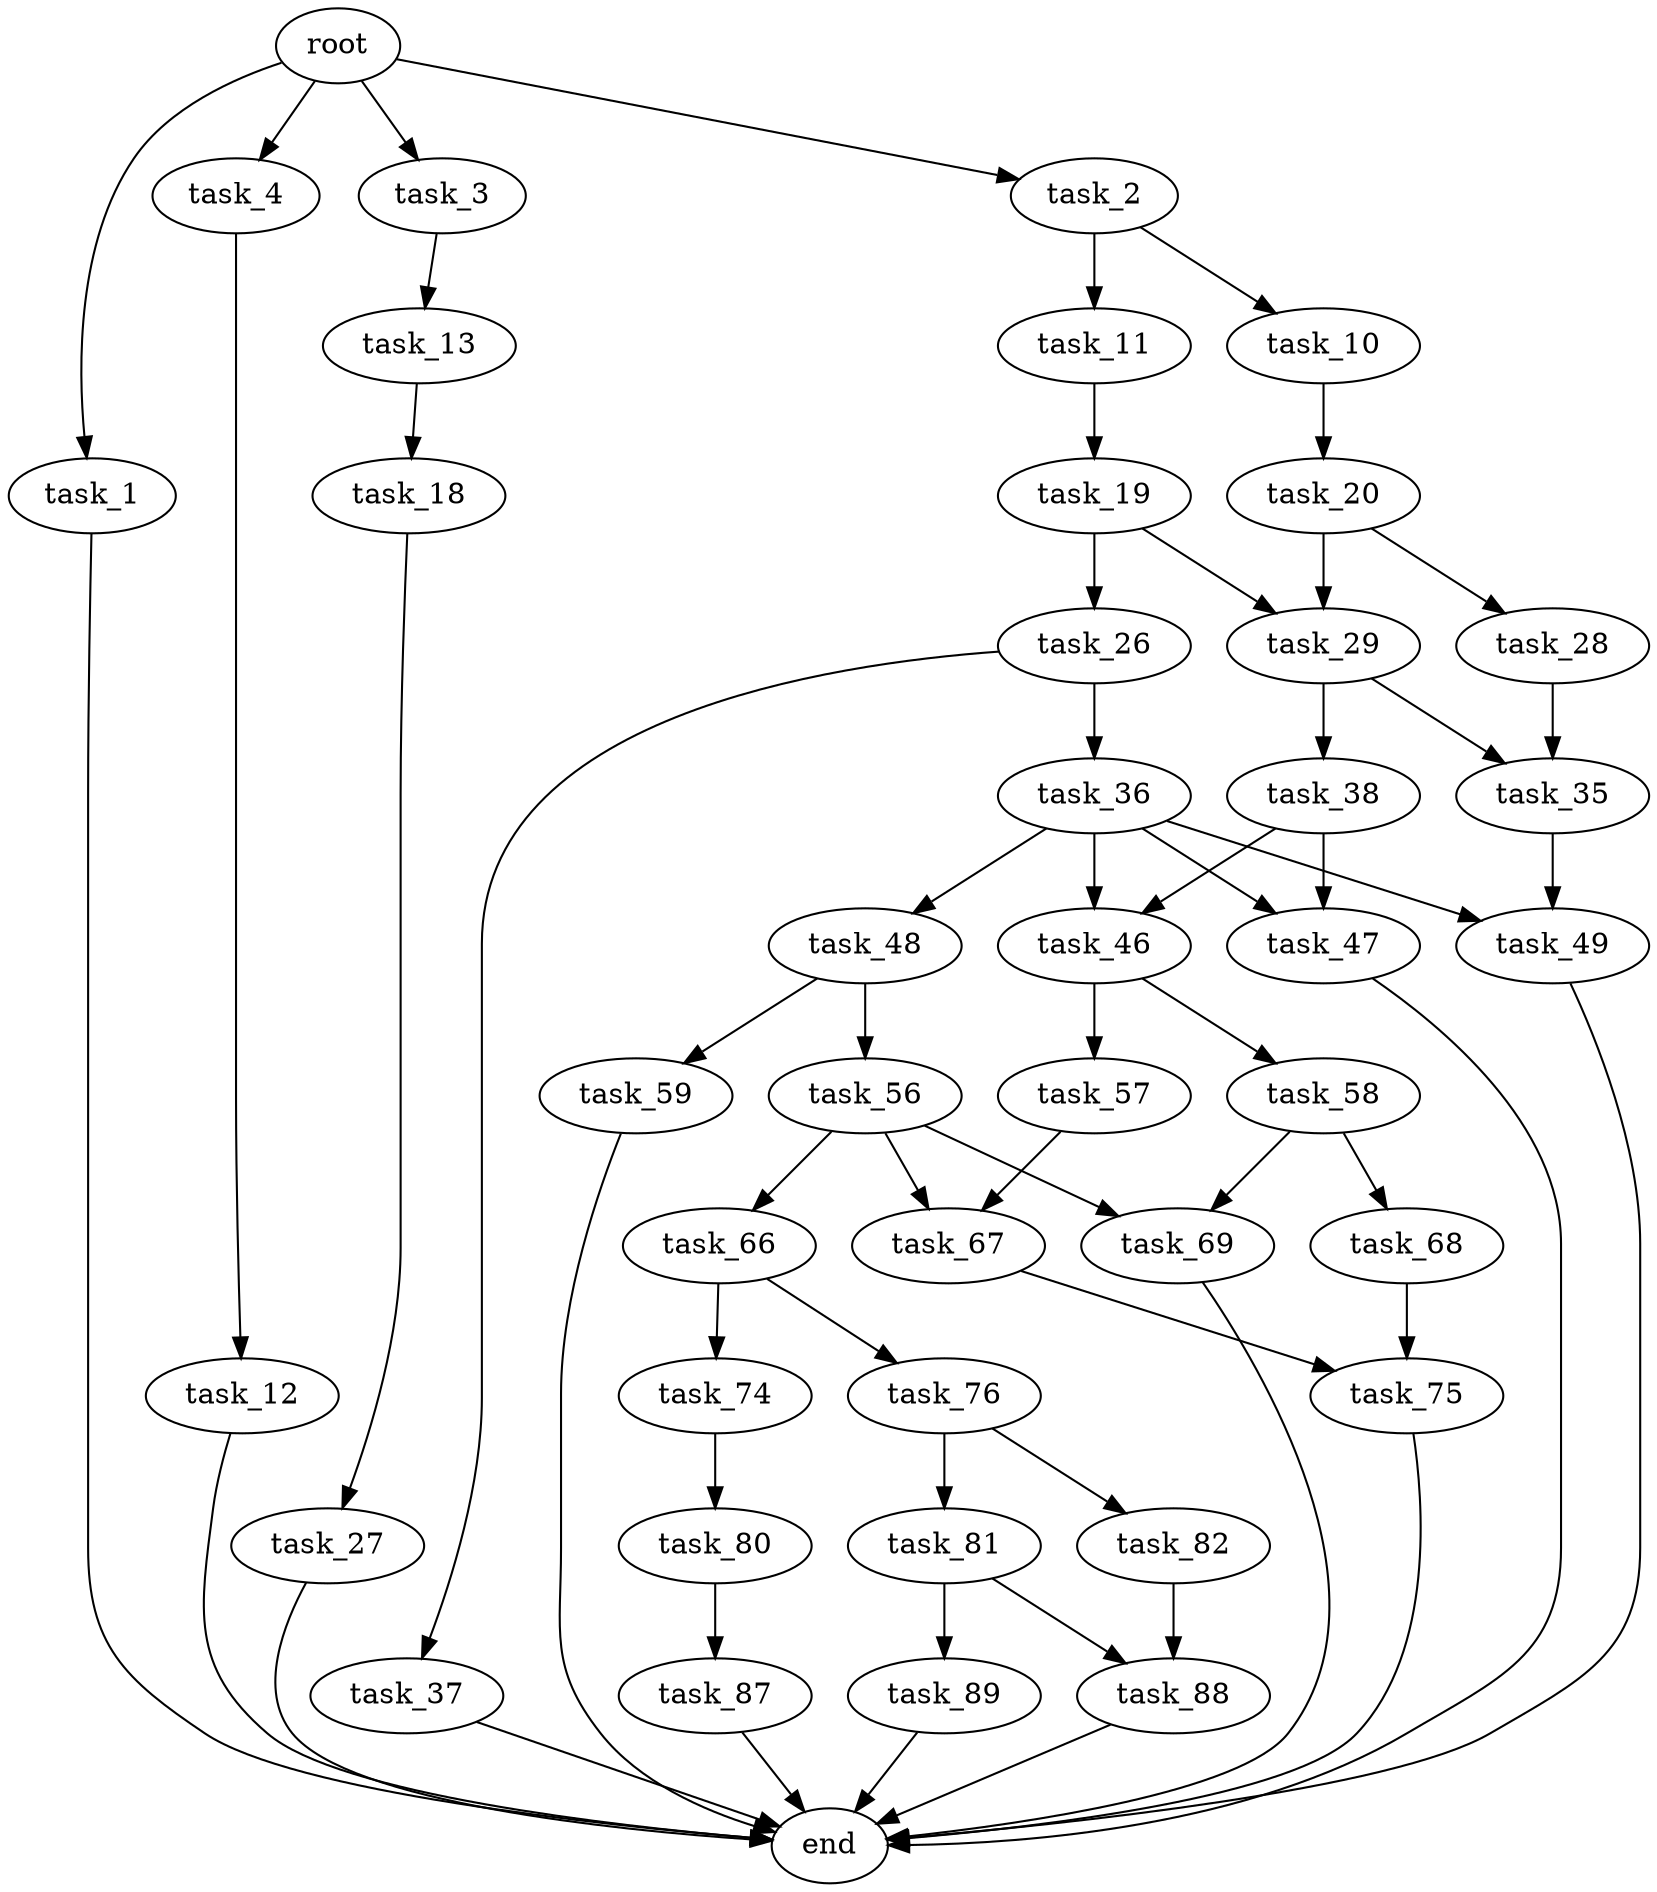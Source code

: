 digraph G {
  root [size="0.000000"];
  task_1 [size="8589934592.000000"];
  task_2 [size="920148506165.000000"];
  task_3 [size="8589934592.000000"];
  task_4 [size="40227159788.000000"];
  task_10 [size="368293445632.000000"];
  task_11 [size="8589934592.000000"];
  task_12 [size="114875667909.000000"];
  task_13 [size="126214703545.000000"];
  task_18 [size="809079950620.000000"];
  task_19 [size="877871053709.000000"];
  task_20 [size="6088319798.000000"];
  task_26 [size="3212019597.000000"];
  task_27 [size="50907143840.000000"];
  task_28 [size="782757789696.000000"];
  task_29 [size="368293445632.000000"];
  task_35 [size="231928233984.000000"];
  task_36 [size="1009715086941.000000"];
  task_37 [size="759485862.000000"];
  task_38 [size="23279825805.000000"];
  task_46 [size="18709497675.000000"];
  task_47 [size="1009587017331.000000"];
  task_48 [size="186465299106.000000"];
  task_49 [size="134217728000.000000"];
  task_56 [size="231928233984.000000"];
  task_57 [size="3993994833.000000"];
  task_58 [size="8589934592.000000"];
  task_59 [size="5612119006.000000"];
  task_66 [size="31157664957.000000"];
  task_67 [size="134217728000.000000"];
  task_68 [size="28991029248.000000"];
  task_69 [size="42507677115.000000"];
  task_74 [size="78669546434.000000"];
  task_75 [size="782757789696.000000"];
  task_76 [size="782757789696.000000"];
  task_80 [size="8589934592.000000"];
  task_81 [size="4389470638.000000"];
  task_82 [size="21769371762.000000"];
  task_87 [size="19353201503.000000"];
  task_88 [size="262802852021.000000"];
  task_89 [size="1073741824000.000000"];
  end [size="0.000000"];

  root -> task_1 [size="1.000000"];
  root -> task_2 [size="1.000000"];
  root -> task_3 [size="1.000000"];
  root -> task_4 [size="1.000000"];
  task_1 -> end [size="1.000000"];
  task_2 -> task_10 [size="679477248.000000"];
  task_2 -> task_11 [size="679477248.000000"];
  task_3 -> task_13 [size="33554432.000000"];
  task_4 -> task_12 [size="838860800.000000"];
  task_10 -> task_20 [size="411041792.000000"];
  task_11 -> task_19 [size="33554432.000000"];
  task_12 -> end [size="1.000000"];
  task_13 -> task_18 [size="536870912.000000"];
  task_18 -> task_27 [size="679477248.000000"];
  task_19 -> task_26 [size="679477248.000000"];
  task_19 -> task_29 [size="679477248.000000"];
  task_20 -> task_28 [size="301989888.000000"];
  task_20 -> task_29 [size="301989888.000000"];
  task_26 -> task_36 [size="209715200.000000"];
  task_26 -> task_37 [size="209715200.000000"];
  task_27 -> end [size="1.000000"];
  task_28 -> task_35 [size="679477248.000000"];
  task_29 -> task_35 [size="411041792.000000"];
  task_29 -> task_38 [size="411041792.000000"];
  task_35 -> task_49 [size="301989888.000000"];
  task_36 -> task_46 [size="679477248.000000"];
  task_36 -> task_47 [size="679477248.000000"];
  task_36 -> task_48 [size="679477248.000000"];
  task_36 -> task_49 [size="679477248.000000"];
  task_37 -> end [size="1.000000"];
  task_38 -> task_46 [size="679477248.000000"];
  task_38 -> task_47 [size="679477248.000000"];
  task_46 -> task_57 [size="838860800.000000"];
  task_46 -> task_58 [size="838860800.000000"];
  task_47 -> end [size="1.000000"];
  task_48 -> task_56 [size="134217728.000000"];
  task_48 -> task_59 [size="134217728.000000"];
  task_49 -> end [size="1.000000"];
  task_56 -> task_66 [size="301989888.000000"];
  task_56 -> task_67 [size="301989888.000000"];
  task_56 -> task_69 [size="301989888.000000"];
  task_57 -> task_67 [size="209715200.000000"];
  task_58 -> task_68 [size="33554432.000000"];
  task_58 -> task_69 [size="33554432.000000"];
  task_59 -> end [size="1.000000"];
  task_66 -> task_74 [size="33554432.000000"];
  task_66 -> task_76 [size="33554432.000000"];
  task_67 -> task_75 [size="209715200.000000"];
  task_68 -> task_75 [size="75497472.000000"];
  task_69 -> end [size="1.000000"];
  task_74 -> task_80 [size="209715200.000000"];
  task_75 -> end [size="1.000000"];
  task_76 -> task_81 [size="679477248.000000"];
  task_76 -> task_82 [size="679477248.000000"];
  task_80 -> task_87 [size="33554432.000000"];
  task_81 -> task_88 [size="209715200.000000"];
  task_81 -> task_89 [size="209715200.000000"];
  task_82 -> task_88 [size="33554432.000000"];
  task_87 -> end [size="1.000000"];
  task_88 -> end [size="1.000000"];
  task_89 -> end [size="1.000000"];
}
